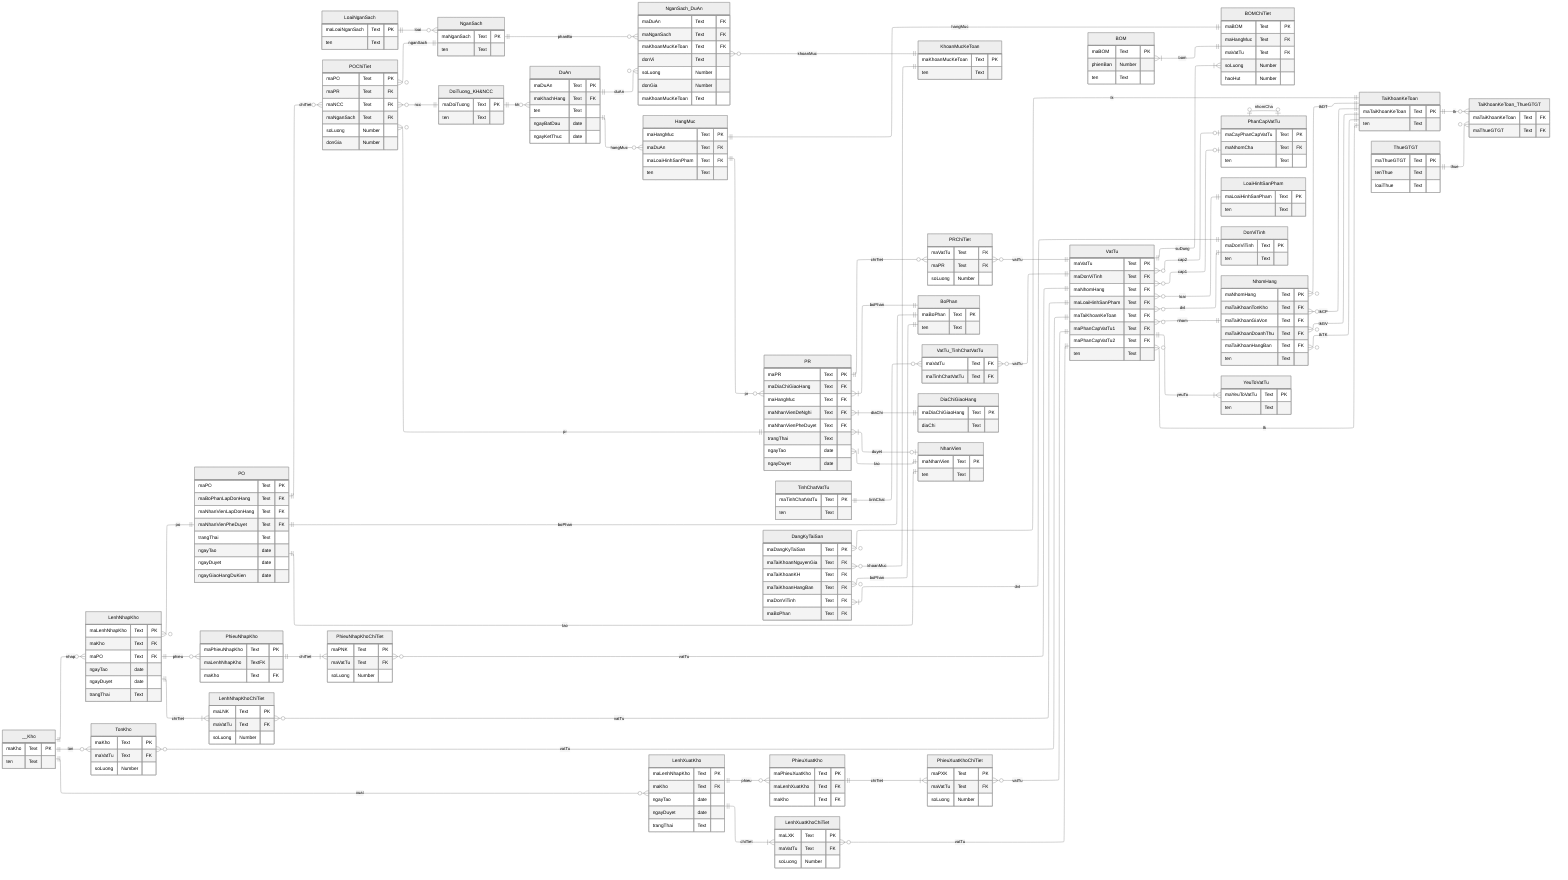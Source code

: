 ---
config:
  theme: neutral
  layout: elk
---
erDiagram
Direction LR
 
    NganSach {
        maNganSach Text PK
        ten Text
    }

    LoaiNganSach {
        maLoaiNganSach Text PK
        ten Text
    }
    
    KhoanMucKeToan {
        maKhoanMucKeToan Text PK
        ten Text
    }

    NganSach_DuAn {
        maDuAn Text FK
        maNganSach Text FK
        maKhoanMucKeToan Text FK
        donVi Text
        soLuong Number
        donGia Number
        maKhoanMucKeToan Text        
    }

    DuAn {
        maDuAn Text PK
        maKhachHang Text FK
        ten Text
        ngayBatDau date
        ngayKetThuc date
    }

    HangMuc {
        maHangMuc Text PK
        maDuAn Text FK
        maLoaiHinhSanPham Text FK
        ten Text
    }

    PR {
        maPR Text PK
        maDiaChiGiaoHang Text FK
        maHangMuc Text FK
        maNhanVienDeNghi Text FK
        maNhanVienPheDuyet Text FK
        trangThai Text
        ngayTao date
        ngayDuyet date
    }

    PRChiTiet {
        maVatTu Text FK
        maPR Text FK
        soLuong Number
    }

    PO {
        maPO Text PK
        maBoPhanLapDonHang Text FK
        maNhanVienLapDonHang Text FK
        maNhanVienPheDuyet Text FK
        trangThai Text
        ngayTao date
        ngayDuyet date
        ngayGiaoHangDuKien date
    }

    POChiTiet {
        maPO Text PK
        maPR Text FK
        maNCC Text FK
        maNganSach Text FK
        soLuong Number
        donGia Number
    }


    BOM {
        maBOM Text PK
        phienBan Number
        ten Text
    }    

    BOMChiTiet {
        maBOM Text PK
        maHangMuc Text FK
        maVatTu Text FK
        soLuong Number
        haoHut Number
    }

    VatTu {
        maVatTu Text PK
        maDonViTinh Text FK
        maNhomHang Text FK
        maLoaiHinhSanPham Text FK
        maTaiKhoanKeToan Text FK
        maPhanCapVatTu1 Text FK
        maPhanCapVatTu2 Text FK
        ten Text        
    }

    PhanCapVatTu {
        maCayPhanCapVatTu Text PK
        maNhomCha Text FK
        ten Text
    }

    TinhChatVatTu {
        maTinhChatVatTu Text PK
        ten Text
    }

    LoaiHinhSanPham {
        maLoaiHinhSanPham Text PK
        ten Text
    }

    TaiKhoanKeToan {
        maTaiKhoanKeToan Text PK
        ten Text
    }

    ThueGTGT {
        maThueGTGT Text PK
        tenThue Text
        loaiThue Text
    }

    TaiKhoanKeToan_ThueGTGT {
        maTaiKhoanKeToan Text FK
        maThueGTGT Text FK
    }

    DangKyTaiSan {
        maDangKyTaiSan Text PK
        maTaiKhoanNguyenGia Text FK
        maTaiKhoanKH Text FK
        maTaiKhoanHangBan Text FK
        maDonViTinh Text FK
        maBoPhan Text FK
    }

    BoPhan {
        maBoPhan Text PK
        ten Text
    }

    DonViTinh {
        maDonViTinh Text PK
        ten Text
    }

    NhomHang {
        maNhomHang Text PK
        maTaiKhoanTonKho Text FK
        maTaiKhoanGiaVon Text FK
        maTaiKhoanDoanhThu Text FK
        maTaiKhoanHangBan Text FK
        ten Text
    }

    YeuToVatTu {
        maYeuToVatTu Text PK
        ten Text
    }

    VatTu_TinhChatVatTu {
        maVatTu Text FK
        maTinhChatVatTu Text FK
    }

    "DoiTuong_KH&NCC" {
        maDoiTuong Text PK
        ten Text
    }

    DiaChiGiaoHang {
        maDiaChiGiaoHang Text PK
        diaChi Text
    }

    NhanVien {
        maNhanVien Text PK
        ten Text
    }

    LenhNhapKho {
        maLenhNhapKho Text PK
        maKho Text FK
        maPO Text FK
        ngayTao date
        ngayDuyet date
        trangThai Text
    }

    PhieuNhapKho {
        maPhieuNhapKho Text PK
        maLenhNhapKho TextFK        
        maKho Text FK
    }

    LenhXuatKho {
        maLenhNhapKho Text PK
        maKho Text FK
        ngayTao date
        ngayDuyet date
        trangThai Text
    }

    PhieuXuatKho {
        maPhieuXuatKho Text PK
        maLenhXuatKho Text FK
        maKho Text FK
    }

    LenhXuatKhoChiTiet {
        maLXK Text PK
        maVatTu Text FK
        soLuong Number
    }

    PhieuNhapKhoChiTiet {
        maPNK Text PK
        maVatTu Text FK
        soLuong Number
    }

    LenhNhapKhoChiTiet {
        maLNK Text PK
        maVatTu Text FK
        soLuong Number
    }

    PhieuXuatKhoChiTiet {
        maPXK Text PK
        maVatTu Text FK
        soLuong Number
    }

    
    __Kho {
        maKho Text PK
        ten Text
    }

    TonKho {
        maKho Text PK
        maVatTu Text FK
        soLuong Number
    }
 
    %% Relationships
    LoaiNganSach ||--o{ NganSach : "loai"
    NganSach ||--o{ NganSach_DuAn : "phanBo"
    DuAn ||--o{ NganSach_DuAn : "duAn"
    NganSach_DuAn o{--|| KhoanMucKeToan : "khoanMuc"
    DuAn ||--o{ HangMuc : "hangMuc"
    HangMuc ||--o{ PR : "pr"
    PR |{--|| DiaChiGiaoHang : "diaChi"
    PR |{--|| NhanVien : "tao"
    PR |{--o| NhanVien : "duyet"
    PR |{--|| BoPhan : "boPhan"
    PR ||--o{ PRChiTiet : "chiTiet"
    PRChiTiet o{--|| VatTu : "vatTu"
    VatTu ||--|{ BOMChiTiet : "suDung"
    BOM |{--|| BOMChiTiet : "bom"
    HangMuc ||--|| BOMChiTiet : "hangMuc"
    PO ||--o{ POChiTiet : "chiTiet"
    POChiTiet o{--|| "DoiTuong_KH&NCC" : "ncc"
    POChiTiet o{--|| NganSach : "nganSach"
    POChiTiet o{--|| PR : "pr"
    PO ||--|| NhanVien : "tao"
    PO ||--|| BoPhan : "boPhan"
    VatTu o{--|| DonViTinh : "dvt"
    VatTu o{--|| NhomHang : "nhom"
    VatTu o{--|| LoaiHinhSanPham : "loai"
    VatTu ||--|{ YeuToVatTu : "yeuTo"
    VatTu o{--|| TaiKhoanKeToan : "tk"
    VatTu o{--o| PhanCapVatTu : "cap1"
    VatTu o{--o| PhanCapVatTu : "cap2"
    PhanCapVatTu o|--o| PhanCapVatTu : "nhomCha"
    TinhChatVatTu ||--o{ VatTu_TinhChatVatTu : "tinhChat"
    VatTu_TinhChatVatTu o{--|| VatTu : "vatTu"
    NhomHang o{--|| TaiKhoanKeToan : "tkDT"
    NhomHang o{--|| TaiKhoanKeToan : "tkCP"
    NhomHang o{--|| TaiKhoanKeToan : "tkGV"
    NhomHang o{--|| TaiKhoanKeToan : "tkTK"
    TaiKhoanKeToan ||--o{ TaiKhoanKeToan_ThueGTGT : "tk"
    ThueGTGT ||--o{ TaiKhoanKeToan_ThueGTGT : "thue"
    DangKyTaiSan o{--|| TaiKhoanKeToan : "tk"
    DangKyTaiSan |{--|| DonViTinh : "dvt"
    DangKyTaiSan o{--|| BoPhan : "boPhan"
    DangKyTaiSan o{--|| KhoanMucKeToan : "khoanMuc"
    "DoiTuong_KH&NCC" ||--o{ DuAn : "kh"
    __Kho ||--o{ TonKho : "ton"
    __Kho ||--o{ LenhNhapKho : "nhap"
    __Kho ||--o{ LenhXuatKho : "xuat"
    TonKho o{--|| VatTu : "vatTu"
    LenhNhapKho o{--|| PO : "po"
    LenhNhapKho ||--o{ PhieuNhapKho : "phieu"
    LenhXuatKho ||--o{ PhieuXuatKho : "phieu"
    LenhNhapKho ||--|{ LenhNhapKhoChiTiet : "chiTiet"
    PhieuNhapKho ||--|{ PhieuNhapKhoChiTiet : "chiTiet"
    LenhXuatKho ||--|{ LenhXuatKhoChiTiet : "chiTiet"
    PhieuXuatKho ||--|{ PhieuXuatKhoChiTiet : "chiTiet"
    LenhNhapKhoChiTiet o{--|| VatTu : "vatTu"
    PhieuNhapKhoChiTiet o{--|| VatTu : "vatTu"
    LenhXuatKhoChiTiet o{--|| VatTu : "vatTu"
    PhieuXuatKhoChiTiet o{--|| VatTu : "vatTu"
